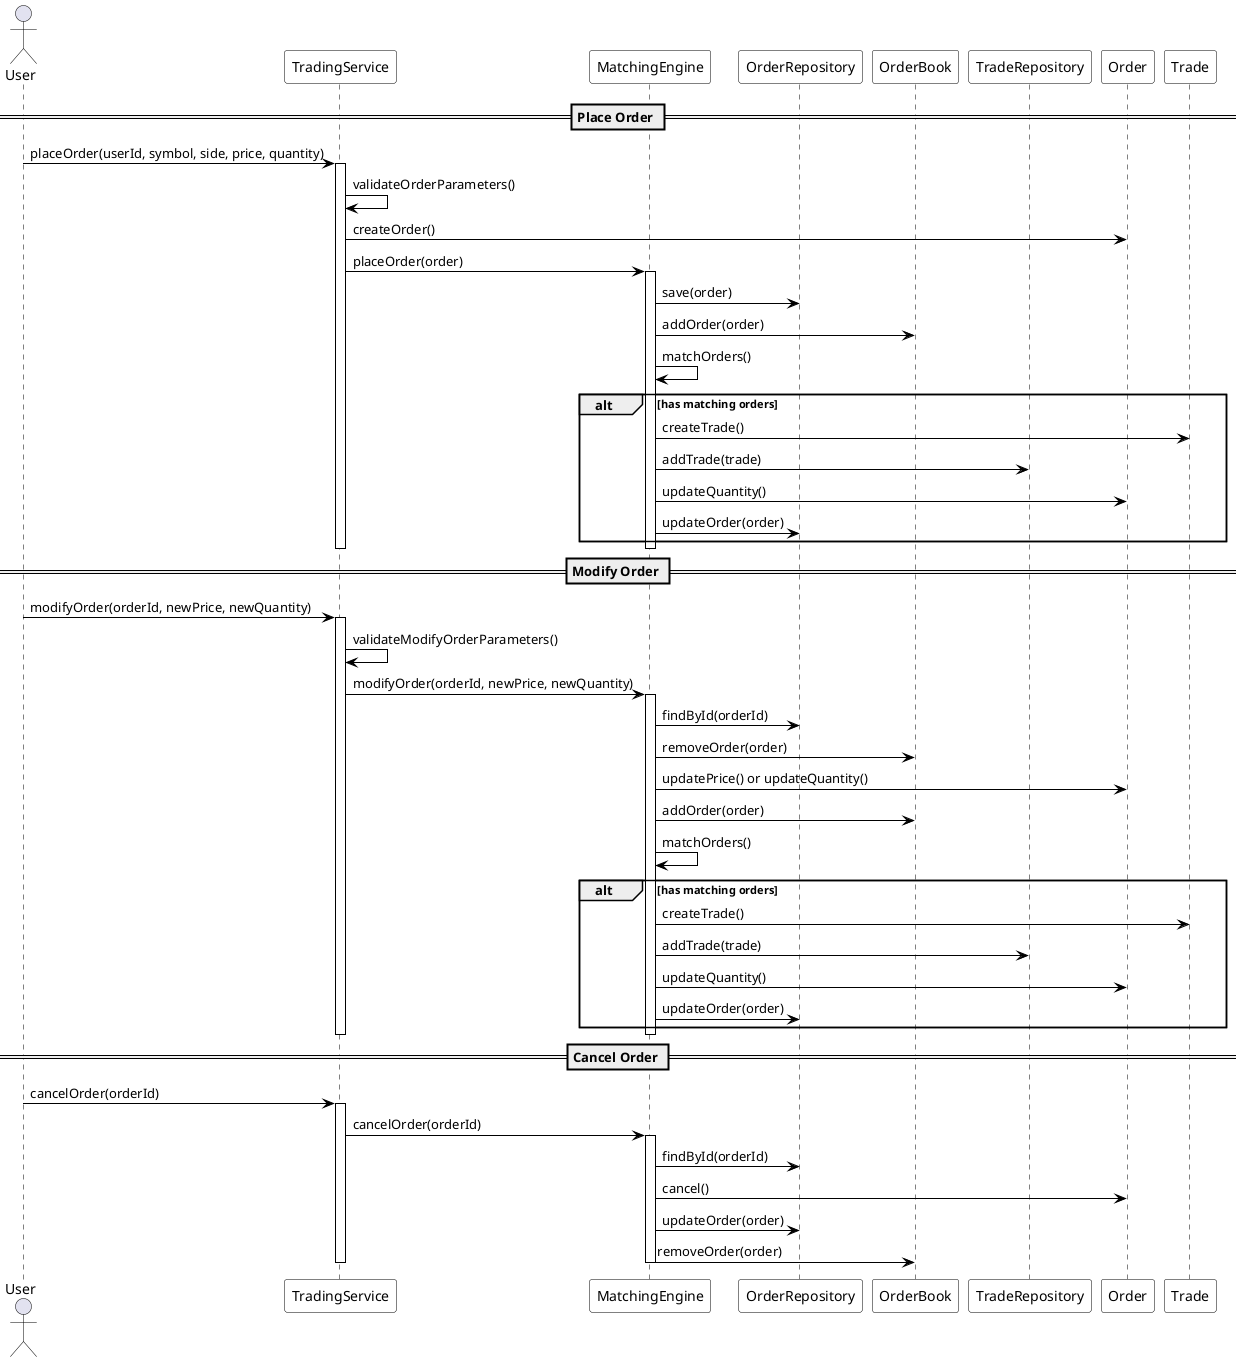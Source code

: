 @startuml Trading Exchange Architecture

' Set styling
skinparam componentStyle rectangle
skinparam linetype ortho
skinparam backgroundColor White
skinparam defaultFontName Arial
skinparam defaultFontSize 12

' Component Diagram
package "Trading Exchange" {
    database "Order Repository" as OrderRepository {
        [Order]
    }
    
    database "Trade Repository" as TradeRepository {
        [Trade]
    }
    
    database "User Repository" as UserRepository {
        [User]
    }
    
    cloud "Trading Service" as TradingService {
        [TradingService]
    }
    
    cloud "Matching Engine" as MatchingEngine {
        [MatchingEngine]
        [OrderBook]
        [IOrderBook]
    }
}

' Define relationships
TradingService --> MatchingEngine : uses
TradingService --> OrderRepository : uses
TradingService --> TradeRepository : uses
TradingService --> UserRepository : uses

MatchingEngine --> OrderBook : manages
MatchingEngine --> OrderRepository : uses
MatchingEngine --> TradeRepository : uses

OrderBook ..|> IOrderBook : implements

Order --> OrderSide : has
Order --> OrderStatus : has

' Sequence Diagrams
@startuml Order Flow Sequence

skinparam sequence {
    ArrowColor Black
    ActorBorderColor Black
    LifeLineBorderColor Black
    ParticipantBorderColor Black
    ParticipantBackgroundColor White
}

actor User
participant "TradingService" as TradingService
participant "MatchingEngine" as MatchingEngine
participant "OrderRepository" as OrderRepository
participant "OrderBook" as OrderBook
participant "TradeRepository" as TradeRepository

== Place Order ==
User -> TradingService: placeOrder(userId, symbol, side, price, quantity)
activate TradingService
TradingService -> TradingService: validateOrderParameters()
TradingService -> Order: createOrder()
TradingService -> MatchingEngine: placeOrder(order)
activate MatchingEngine
MatchingEngine -> OrderRepository: save(order)
MatchingEngine -> OrderBook: addOrder(order)
MatchingEngine -> MatchingEngine: matchOrders()
alt has matching orders
    MatchingEngine -> Trade: createTrade()
    MatchingEngine -> TradeRepository: addTrade(trade)
    MatchingEngine -> Order: updateQuantity()
    MatchingEngine -> OrderRepository: updateOrder(order)
end
deactivate MatchingEngine
deactivate TradingService

== Modify Order ==
User -> TradingService: modifyOrder(orderId, newPrice, newQuantity)
activate TradingService
TradingService -> TradingService: validateModifyOrderParameters()
TradingService -> MatchingEngine: modifyOrder(orderId, newPrice, newQuantity)
activate MatchingEngine
MatchingEngine -> OrderRepository: findById(orderId)
MatchingEngine -> OrderBook: removeOrder(order)
MatchingEngine -> Order: updatePrice() or updateQuantity()
MatchingEngine -> OrderBook: addOrder(order)
MatchingEngine -> MatchingEngine: matchOrders()
alt has matching orders
    MatchingEngine -> Trade: createTrade()
    MatchingEngine -> TradeRepository: addTrade(trade)
    MatchingEngine -> Order: updateQuantity()
    MatchingEngine -> OrderRepository: updateOrder(order)
end
deactivate MatchingEngine
deactivate TradingService

== Cancel Order ==
User -> TradingService: cancelOrder(orderId)
activate TradingService
TradingService -> MatchingEngine: cancelOrder(orderId)
activate MatchingEngine
MatchingEngine -> OrderRepository: findById(orderId)
MatchingEngine -> Order: cancel()
MatchingEngine -> OrderRepository: updateOrder(order)
MatchingEngine -> OrderBook: removeOrder(order)
deactivate MatchingEngine
deactivate TradingService

@enduml 